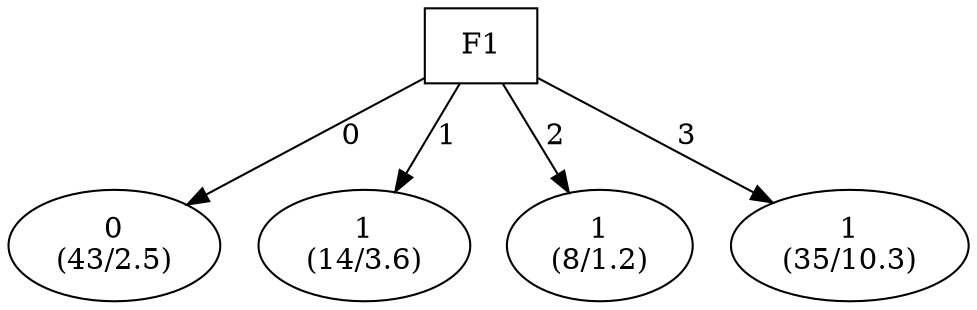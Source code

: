 digraph YaDT {
n0 [ shape=box, label="F1\n"]
n0 -> n1 [label="0"]
n1 [ shape=ellipse, label="0\n(43/2.5)"]
n0 -> n2 [label="1"]
n2 [ shape=ellipse, label="1\n(14/3.6)"]
n0 -> n3 [label="2"]
n3 [ shape=ellipse, label="1\n(8/1.2)"]
n0 -> n4 [label="3"]
n4 [ shape=ellipse, label="1\n(35/10.3)"]
}
